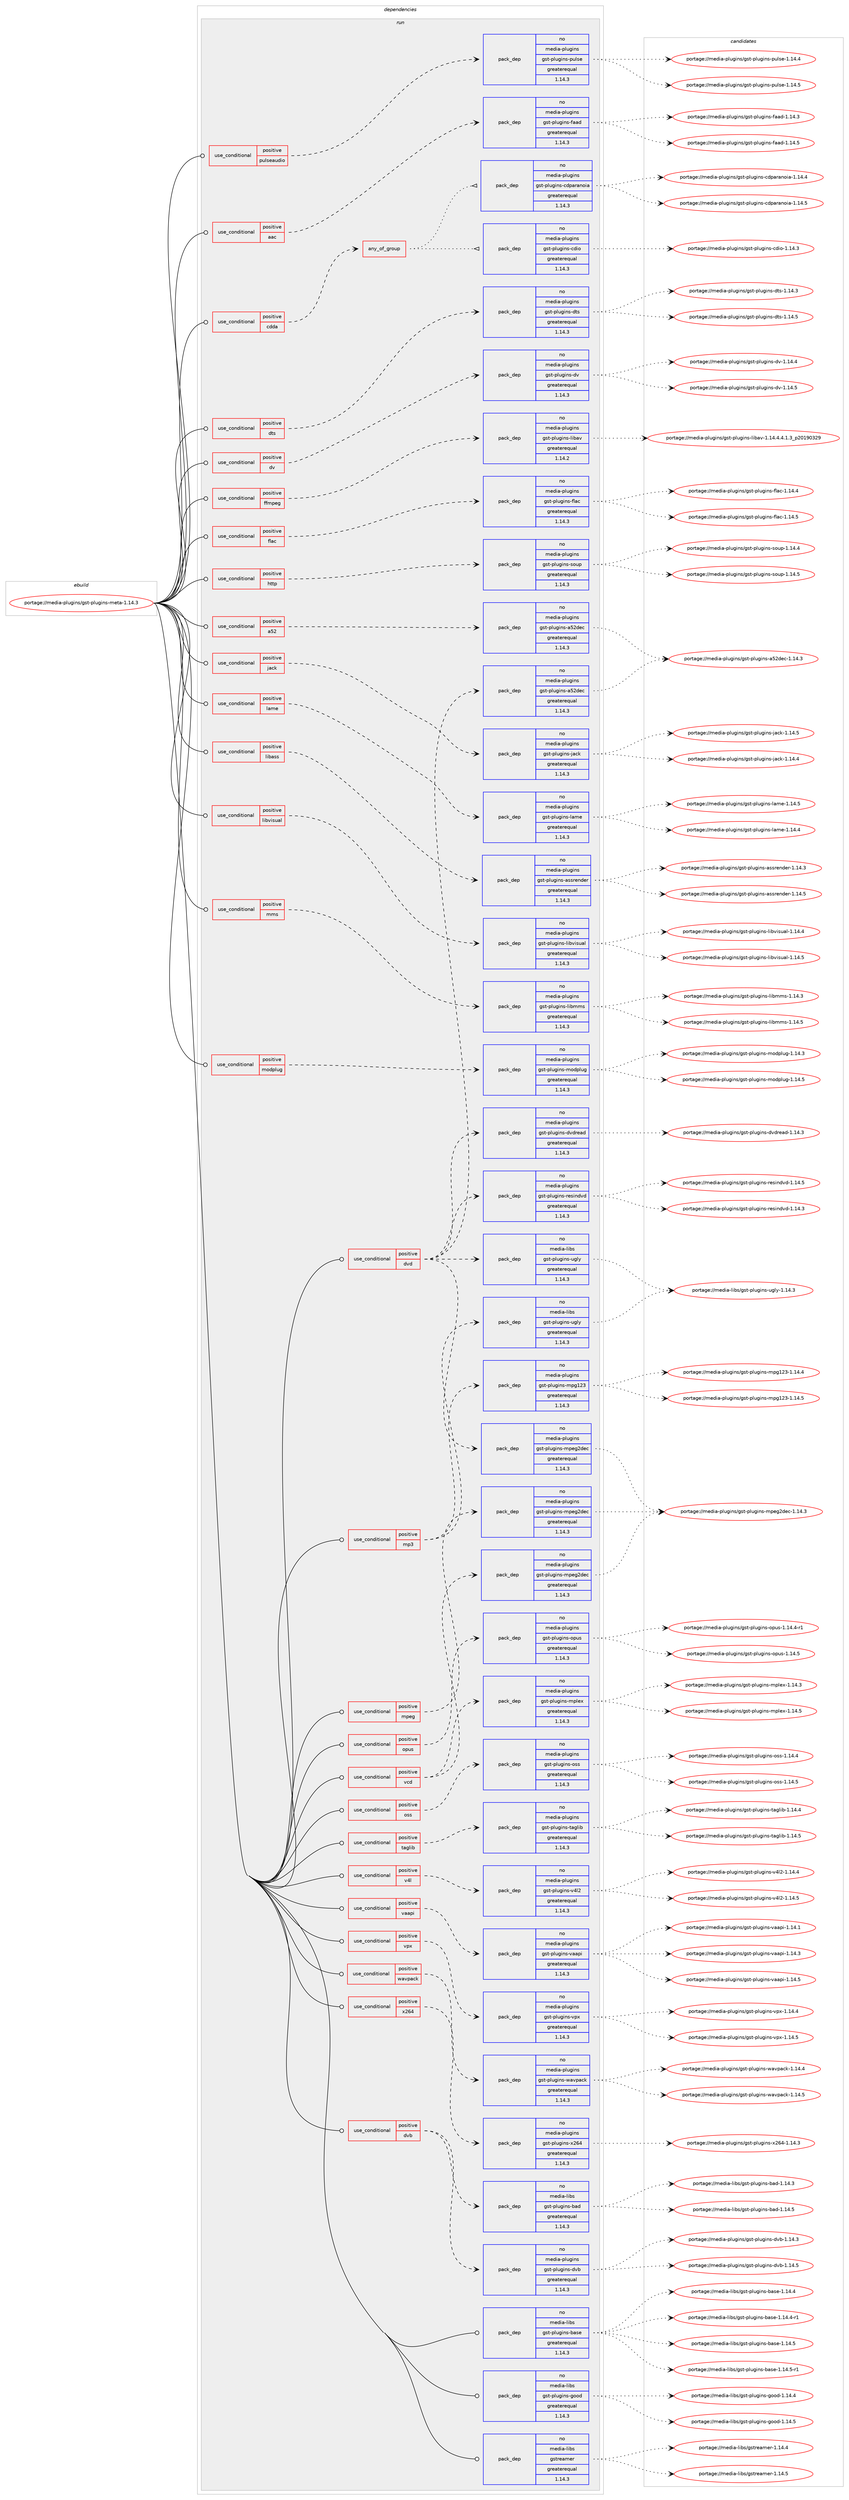 digraph prolog {

# *************
# Graph options
# *************

newrank=true;
concentrate=true;
compound=true;
graph [rankdir=LR,fontname=Helvetica,fontsize=10,ranksep=1.5];#, ranksep=2.5, nodesep=0.2];
edge  [arrowhead=vee];
node  [fontname=Helvetica,fontsize=10];

# **********
# The ebuild
# **********

subgraph cluster_leftcol {
color=gray;
rank=same;
label=<<i>ebuild</i>>;
id [label="portage://media-plugins/gst-plugins-meta-1.14.3", color=red, width=4, href="../media-plugins/gst-plugins-meta-1.14.3.svg"];
}

# ****************
# The dependencies
# ****************

subgraph cluster_midcol {
color=gray;
label=<<i>dependencies</i>>;
subgraph cluster_compile {
fillcolor="#eeeeee";
style=filled;
label=<<i>compile</i>>;
}
subgraph cluster_compileandrun {
fillcolor="#eeeeee";
style=filled;
label=<<i>compile and run</i>>;
}
subgraph cluster_run {
fillcolor="#eeeeee";
style=filled;
label=<<i>run</i>>;
subgraph cond81585 {
dependency326378 [label=<<TABLE BORDER="0" CELLBORDER="1" CELLSPACING="0" CELLPADDING="4"><TR><TD ROWSPAN="3" CELLPADDING="10">use_conditional</TD></TR><TR><TD>positive</TD></TR><TR><TD>a52</TD></TR></TABLE>>, shape=none, color=red];
subgraph pack239420 {
dependency326379 [label=<<TABLE BORDER="0" CELLBORDER="1" CELLSPACING="0" CELLPADDING="4" WIDTH="220"><TR><TD ROWSPAN="6" CELLPADDING="30">pack_dep</TD></TR><TR><TD WIDTH="110">no</TD></TR><TR><TD>media-plugins</TD></TR><TR><TD>gst-plugins-a52dec</TD></TR><TR><TD>greaterequal</TD></TR><TR><TD>1.14.3</TD></TR></TABLE>>, shape=none, color=blue];
}
dependency326378:e -> dependency326379:w [weight=20,style="dashed",arrowhead="vee"];
}
id:e -> dependency326378:w [weight=20,style="solid",arrowhead="odot"];
subgraph cond81586 {
dependency326380 [label=<<TABLE BORDER="0" CELLBORDER="1" CELLSPACING="0" CELLPADDING="4"><TR><TD ROWSPAN="3" CELLPADDING="10">use_conditional</TD></TR><TR><TD>positive</TD></TR><TR><TD>aac</TD></TR></TABLE>>, shape=none, color=red];
subgraph pack239421 {
dependency326381 [label=<<TABLE BORDER="0" CELLBORDER="1" CELLSPACING="0" CELLPADDING="4" WIDTH="220"><TR><TD ROWSPAN="6" CELLPADDING="30">pack_dep</TD></TR><TR><TD WIDTH="110">no</TD></TR><TR><TD>media-plugins</TD></TR><TR><TD>gst-plugins-faad</TD></TR><TR><TD>greaterequal</TD></TR><TR><TD>1.14.3</TD></TR></TABLE>>, shape=none, color=blue];
}
dependency326380:e -> dependency326381:w [weight=20,style="dashed",arrowhead="vee"];
}
id:e -> dependency326380:w [weight=20,style="solid",arrowhead="odot"];
subgraph cond81587 {
dependency326382 [label=<<TABLE BORDER="0" CELLBORDER="1" CELLSPACING="0" CELLPADDING="4"><TR><TD ROWSPAN="3" CELLPADDING="10">use_conditional</TD></TR><TR><TD>positive</TD></TR><TR><TD>cdda</TD></TR></TABLE>>, shape=none, color=red];
subgraph any5235 {
dependency326383 [label=<<TABLE BORDER="0" CELLBORDER="1" CELLSPACING="0" CELLPADDING="4"><TR><TD CELLPADDING="10">any_of_group</TD></TR></TABLE>>, shape=none, color=red];subgraph pack239422 {
dependency326384 [label=<<TABLE BORDER="0" CELLBORDER="1" CELLSPACING="0" CELLPADDING="4" WIDTH="220"><TR><TD ROWSPAN="6" CELLPADDING="30">pack_dep</TD></TR><TR><TD WIDTH="110">no</TD></TR><TR><TD>media-plugins</TD></TR><TR><TD>gst-plugins-cdparanoia</TD></TR><TR><TD>greaterequal</TD></TR><TR><TD>1.14.3</TD></TR></TABLE>>, shape=none, color=blue];
}
dependency326383:e -> dependency326384:w [weight=20,style="dotted",arrowhead="oinv"];
subgraph pack239423 {
dependency326385 [label=<<TABLE BORDER="0" CELLBORDER="1" CELLSPACING="0" CELLPADDING="4" WIDTH="220"><TR><TD ROWSPAN="6" CELLPADDING="30">pack_dep</TD></TR><TR><TD WIDTH="110">no</TD></TR><TR><TD>media-plugins</TD></TR><TR><TD>gst-plugins-cdio</TD></TR><TR><TD>greaterequal</TD></TR><TR><TD>1.14.3</TD></TR></TABLE>>, shape=none, color=blue];
}
dependency326383:e -> dependency326385:w [weight=20,style="dotted",arrowhead="oinv"];
}
dependency326382:e -> dependency326383:w [weight=20,style="dashed",arrowhead="vee"];
}
id:e -> dependency326382:w [weight=20,style="solid",arrowhead="odot"];
subgraph cond81588 {
dependency326386 [label=<<TABLE BORDER="0" CELLBORDER="1" CELLSPACING="0" CELLPADDING="4"><TR><TD ROWSPAN="3" CELLPADDING="10">use_conditional</TD></TR><TR><TD>positive</TD></TR><TR><TD>dts</TD></TR></TABLE>>, shape=none, color=red];
subgraph pack239424 {
dependency326387 [label=<<TABLE BORDER="0" CELLBORDER="1" CELLSPACING="0" CELLPADDING="4" WIDTH="220"><TR><TD ROWSPAN="6" CELLPADDING="30">pack_dep</TD></TR><TR><TD WIDTH="110">no</TD></TR><TR><TD>media-plugins</TD></TR><TR><TD>gst-plugins-dts</TD></TR><TR><TD>greaterequal</TD></TR><TR><TD>1.14.3</TD></TR></TABLE>>, shape=none, color=blue];
}
dependency326386:e -> dependency326387:w [weight=20,style="dashed",arrowhead="vee"];
}
id:e -> dependency326386:w [weight=20,style="solid",arrowhead="odot"];
subgraph cond81589 {
dependency326388 [label=<<TABLE BORDER="0" CELLBORDER="1" CELLSPACING="0" CELLPADDING="4"><TR><TD ROWSPAN="3" CELLPADDING="10">use_conditional</TD></TR><TR><TD>positive</TD></TR><TR><TD>dv</TD></TR></TABLE>>, shape=none, color=red];
subgraph pack239425 {
dependency326389 [label=<<TABLE BORDER="0" CELLBORDER="1" CELLSPACING="0" CELLPADDING="4" WIDTH="220"><TR><TD ROWSPAN="6" CELLPADDING="30">pack_dep</TD></TR><TR><TD WIDTH="110">no</TD></TR><TR><TD>media-plugins</TD></TR><TR><TD>gst-plugins-dv</TD></TR><TR><TD>greaterequal</TD></TR><TR><TD>1.14.3</TD></TR></TABLE>>, shape=none, color=blue];
}
dependency326388:e -> dependency326389:w [weight=20,style="dashed",arrowhead="vee"];
}
id:e -> dependency326388:w [weight=20,style="solid",arrowhead="odot"];
subgraph cond81590 {
dependency326390 [label=<<TABLE BORDER="0" CELLBORDER="1" CELLSPACING="0" CELLPADDING="4"><TR><TD ROWSPAN="3" CELLPADDING="10">use_conditional</TD></TR><TR><TD>positive</TD></TR><TR><TD>dvb</TD></TR></TABLE>>, shape=none, color=red];
subgraph pack239426 {
dependency326391 [label=<<TABLE BORDER="0" CELLBORDER="1" CELLSPACING="0" CELLPADDING="4" WIDTH="220"><TR><TD ROWSPAN="6" CELLPADDING="30">pack_dep</TD></TR><TR><TD WIDTH="110">no</TD></TR><TR><TD>media-plugins</TD></TR><TR><TD>gst-plugins-dvb</TD></TR><TR><TD>greaterequal</TD></TR><TR><TD>1.14.3</TD></TR></TABLE>>, shape=none, color=blue];
}
dependency326390:e -> dependency326391:w [weight=20,style="dashed",arrowhead="vee"];
subgraph pack239427 {
dependency326392 [label=<<TABLE BORDER="0" CELLBORDER="1" CELLSPACING="0" CELLPADDING="4" WIDTH="220"><TR><TD ROWSPAN="6" CELLPADDING="30">pack_dep</TD></TR><TR><TD WIDTH="110">no</TD></TR><TR><TD>media-libs</TD></TR><TR><TD>gst-plugins-bad</TD></TR><TR><TD>greaterequal</TD></TR><TR><TD>1.14.3</TD></TR></TABLE>>, shape=none, color=blue];
}
dependency326390:e -> dependency326392:w [weight=20,style="dashed",arrowhead="vee"];
}
id:e -> dependency326390:w [weight=20,style="solid",arrowhead="odot"];
subgraph cond81591 {
dependency326393 [label=<<TABLE BORDER="0" CELLBORDER="1" CELLSPACING="0" CELLPADDING="4"><TR><TD ROWSPAN="3" CELLPADDING="10">use_conditional</TD></TR><TR><TD>positive</TD></TR><TR><TD>dvd</TD></TR></TABLE>>, shape=none, color=red];
subgraph pack239428 {
dependency326394 [label=<<TABLE BORDER="0" CELLBORDER="1" CELLSPACING="0" CELLPADDING="4" WIDTH="220"><TR><TD ROWSPAN="6" CELLPADDING="30">pack_dep</TD></TR><TR><TD WIDTH="110">no</TD></TR><TR><TD>media-libs</TD></TR><TR><TD>gst-plugins-ugly</TD></TR><TR><TD>greaterequal</TD></TR><TR><TD>1.14.3</TD></TR></TABLE>>, shape=none, color=blue];
}
dependency326393:e -> dependency326394:w [weight=20,style="dashed",arrowhead="vee"];
subgraph pack239429 {
dependency326395 [label=<<TABLE BORDER="0" CELLBORDER="1" CELLSPACING="0" CELLPADDING="4" WIDTH="220"><TR><TD ROWSPAN="6" CELLPADDING="30">pack_dep</TD></TR><TR><TD WIDTH="110">no</TD></TR><TR><TD>media-plugins</TD></TR><TR><TD>gst-plugins-a52dec</TD></TR><TR><TD>greaterequal</TD></TR><TR><TD>1.14.3</TD></TR></TABLE>>, shape=none, color=blue];
}
dependency326393:e -> dependency326395:w [weight=20,style="dashed",arrowhead="vee"];
subgraph pack239430 {
dependency326396 [label=<<TABLE BORDER="0" CELLBORDER="1" CELLSPACING="0" CELLPADDING="4" WIDTH="220"><TR><TD ROWSPAN="6" CELLPADDING="30">pack_dep</TD></TR><TR><TD WIDTH="110">no</TD></TR><TR><TD>media-plugins</TD></TR><TR><TD>gst-plugins-dvdread</TD></TR><TR><TD>greaterequal</TD></TR><TR><TD>1.14.3</TD></TR></TABLE>>, shape=none, color=blue];
}
dependency326393:e -> dependency326396:w [weight=20,style="dashed",arrowhead="vee"];
subgraph pack239431 {
dependency326397 [label=<<TABLE BORDER="0" CELLBORDER="1" CELLSPACING="0" CELLPADDING="4" WIDTH="220"><TR><TD ROWSPAN="6" CELLPADDING="30">pack_dep</TD></TR><TR><TD WIDTH="110">no</TD></TR><TR><TD>media-plugins</TD></TR><TR><TD>gst-plugins-mpeg2dec</TD></TR><TR><TD>greaterequal</TD></TR><TR><TD>1.14.3</TD></TR></TABLE>>, shape=none, color=blue];
}
dependency326393:e -> dependency326397:w [weight=20,style="dashed",arrowhead="vee"];
subgraph pack239432 {
dependency326398 [label=<<TABLE BORDER="0" CELLBORDER="1" CELLSPACING="0" CELLPADDING="4" WIDTH="220"><TR><TD ROWSPAN="6" CELLPADDING="30">pack_dep</TD></TR><TR><TD WIDTH="110">no</TD></TR><TR><TD>media-plugins</TD></TR><TR><TD>gst-plugins-resindvd</TD></TR><TR><TD>greaterequal</TD></TR><TR><TD>1.14.3</TD></TR></TABLE>>, shape=none, color=blue];
}
dependency326393:e -> dependency326398:w [weight=20,style="dashed",arrowhead="vee"];
}
id:e -> dependency326393:w [weight=20,style="solid",arrowhead="odot"];
subgraph cond81592 {
dependency326399 [label=<<TABLE BORDER="0" CELLBORDER="1" CELLSPACING="0" CELLPADDING="4"><TR><TD ROWSPAN="3" CELLPADDING="10">use_conditional</TD></TR><TR><TD>positive</TD></TR><TR><TD>ffmpeg</TD></TR></TABLE>>, shape=none, color=red];
subgraph pack239433 {
dependency326400 [label=<<TABLE BORDER="0" CELLBORDER="1" CELLSPACING="0" CELLPADDING="4" WIDTH="220"><TR><TD ROWSPAN="6" CELLPADDING="30">pack_dep</TD></TR><TR><TD WIDTH="110">no</TD></TR><TR><TD>media-plugins</TD></TR><TR><TD>gst-plugins-libav</TD></TR><TR><TD>greaterequal</TD></TR><TR><TD>1.14.2</TD></TR></TABLE>>, shape=none, color=blue];
}
dependency326399:e -> dependency326400:w [weight=20,style="dashed",arrowhead="vee"];
}
id:e -> dependency326399:w [weight=20,style="solid",arrowhead="odot"];
subgraph cond81593 {
dependency326401 [label=<<TABLE BORDER="0" CELLBORDER="1" CELLSPACING="0" CELLPADDING="4"><TR><TD ROWSPAN="3" CELLPADDING="10">use_conditional</TD></TR><TR><TD>positive</TD></TR><TR><TD>flac</TD></TR></TABLE>>, shape=none, color=red];
subgraph pack239434 {
dependency326402 [label=<<TABLE BORDER="0" CELLBORDER="1" CELLSPACING="0" CELLPADDING="4" WIDTH="220"><TR><TD ROWSPAN="6" CELLPADDING="30">pack_dep</TD></TR><TR><TD WIDTH="110">no</TD></TR><TR><TD>media-plugins</TD></TR><TR><TD>gst-plugins-flac</TD></TR><TR><TD>greaterequal</TD></TR><TR><TD>1.14.3</TD></TR></TABLE>>, shape=none, color=blue];
}
dependency326401:e -> dependency326402:w [weight=20,style="dashed",arrowhead="vee"];
}
id:e -> dependency326401:w [weight=20,style="solid",arrowhead="odot"];
subgraph cond81594 {
dependency326403 [label=<<TABLE BORDER="0" CELLBORDER="1" CELLSPACING="0" CELLPADDING="4"><TR><TD ROWSPAN="3" CELLPADDING="10">use_conditional</TD></TR><TR><TD>positive</TD></TR><TR><TD>http</TD></TR></TABLE>>, shape=none, color=red];
subgraph pack239435 {
dependency326404 [label=<<TABLE BORDER="0" CELLBORDER="1" CELLSPACING="0" CELLPADDING="4" WIDTH="220"><TR><TD ROWSPAN="6" CELLPADDING="30">pack_dep</TD></TR><TR><TD WIDTH="110">no</TD></TR><TR><TD>media-plugins</TD></TR><TR><TD>gst-plugins-soup</TD></TR><TR><TD>greaterequal</TD></TR><TR><TD>1.14.3</TD></TR></TABLE>>, shape=none, color=blue];
}
dependency326403:e -> dependency326404:w [weight=20,style="dashed",arrowhead="vee"];
}
id:e -> dependency326403:w [weight=20,style="solid",arrowhead="odot"];
subgraph cond81595 {
dependency326405 [label=<<TABLE BORDER="0" CELLBORDER="1" CELLSPACING="0" CELLPADDING="4"><TR><TD ROWSPAN="3" CELLPADDING="10">use_conditional</TD></TR><TR><TD>positive</TD></TR><TR><TD>jack</TD></TR></TABLE>>, shape=none, color=red];
subgraph pack239436 {
dependency326406 [label=<<TABLE BORDER="0" CELLBORDER="1" CELLSPACING="0" CELLPADDING="4" WIDTH="220"><TR><TD ROWSPAN="6" CELLPADDING="30">pack_dep</TD></TR><TR><TD WIDTH="110">no</TD></TR><TR><TD>media-plugins</TD></TR><TR><TD>gst-plugins-jack</TD></TR><TR><TD>greaterequal</TD></TR><TR><TD>1.14.3</TD></TR></TABLE>>, shape=none, color=blue];
}
dependency326405:e -> dependency326406:w [weight=20,style="dashed",arrowhead="vee"];
}
id:e -> dependency326405:w [weight=20,style="solid",arrowhead="odot"];
subgraph cond81596 {
dependency326407 [label=<<TABLE BORDER="0" CELLBORDER="1" CELLSPACING="0" CELLPADDING="4"><TR><TD ROWSPAN="3" CELLPADDING="10">use_conditional</TD></TR><TR><TD>positive</TD></TR><TR><TD>lame</TD></TR></TABLE>>, shape=none, color=red];
subgraph pack239437 {
dependency326408 [label=<<TABLE BORDER="0" CELLBORDER="1" CELLSPACING="0" CELLPADDING="4" WIDTH="220"><TR><TD ROWSPAN="6" CELLPADDING="30">pack_dep</TD></TR><TR><TD WIDTH="110">no</TD></TR><TR><TD>media-plugins</TD></TR><TR><TD>gst-plugins-lame</TD></TR><TR><TD>greaterequal</TD></TR><TR><TD>1.14.3</TD></TR></TABLE>>, shape=none, color=blue];
}
dependency326407:e -> dependency326408:w [weight=20,style="dashed",arrowhead="vee"];
}
id:e -> dependency326407:w [weight=20,style="solid",arrowhead="odot"];
subgraph cond81597 {
dependency326409 [label=<<TABLE BORDER="0" CELLBORDER="1" CELLSPACING="0" CELLPADDING="4"><TR><TD ROWSPAN="3" CELLPADDING="10">use_conditional</TD></TR><TR><TD>positive</TD></TR><TR><TD>libass</TD></TR></TABLE>>, shape=none, color=red];
subgraph pack239438 {
dependency326410 [label=<<TABLE BORDER="0" CELLBORDER="1" CELLSPACING="0" CELLPADDING="4" WIDTH="220"><TR><TD ROWSPAN="6" CELLPADDING="30">pack_dep</TD></TR><TR><TD WIDTH="110">no</TD></TR><TR><TD>media-plugins</TD></TR><TR><TD>gst-plugins-assrender</TD></TR><TR><TD>greaterequal</TD></TR><TR><TD>1.14.3</TD></TR></TABLE>>, shape=none, color=blue];
}
dependency326409:e -> dependency326410:w [weight=20,style="dashed",arrowhead="vee"];
}
id:e -> dependency326409:w [weight=20,style="solid",arrowhead="odot"];
subgraph cond81598 {
dependency326411 [label=<<TABLE BORDER="0" CELLBORDER="1" CELLSPACING="0" CELLPADDING="4"><TR><TD ROWSPAN="3" CELLPADDING="10">use_conditional</TD></TR><TR><TD>positive</TD></TR><TR><TD>libvisual</TD></TR></TABLE>>, shape=none, color=red];
subgraph pack239439 {
dependency326412 [label=<<TABLE BORDER="0" CELLBORDER="1" CELLSPACING="0" CELLPADDING="4" WIDTH="220"><TR><TD ROWSPAN="6" CELLPADDING="30">pack_dep</TD></TR><TR><TD WIDTH="110">no</TD></TR><TR><TD>media-plugins</TD></TR><TR><TD>gst-plugins-libvisual</TD></TR><TR><TD>greaterequal</TD></TR><TR><TD>1.14.3</TD></TR></TABLE>>, shape=none, color=blue];
}
dependency326411:e -> dependency326412:w [weight=20,style="dashed",arrowhead="vee"];
}
id:e -> dependency326411:w [weight=20,style="solid",arrowhead="odot"];
subgraph cond81599 {
dependency326413 [label=<<TABLE BORDER="0" CELLBORDER="1" CELLSPACING="0" CELLPADDING="4"><TR><TD ROWSPAN="3" CELLPADDING="10">use_conditional</TD></TR><TR><TD>positive</TD></TR><TR><TD>mms</TD></TR></TABLE>>, shape=none, color=red];
subgraph pack239440 {
dependency326414 [label=<<TABLE BORDER="0" CELLBORDER="1" CELLSPACING="0" CELLPADDING="4" WIDTH="220"><TR><TD ROWSPAN="6" CELLPADDING="30">pack_dep</TD></TR><TR><TD WIDTH="110">no</TD></TR><TR><TD>media-plugins</TD></TR><TR><TD>gst-plugins-libmms</TD></TR><TR><TD>greaterequal</TD></TR><TR><TD>1.14.3</TD></TR></TABLE>>, shape=none, color=blue];
}
dependency326413:e -> dependency326414:w [weight=20,style="dashed",arrowhead="vee"];
}
id:e -> dependency326413:w [weight=20,style="solid",arrowhead="odot"];
subgraph cond81600 {
dependency326415 [label=<<TABLE BORDER="0" CELLBORDER="1" CELLSPACING="0" CELLPADDING="4"><TR><TD ROWSPAN="3" CELLPADDING="10">use_conditional</TD></TR><TR><TD>positive</TD></TR><TR><TD>modplug</TD></TR></TABLE>>, shape=none, color=red];
subgraph pack239441 {
dependency326416 [label=<<TABLE BORDER="0" CELLBORDER="1" CELLSPACING="0" CELLPADDING="4" WIDTH="220"><TR><TD ROWSPAN="6" CELLPADDING="30">pack_dep</TD></TR><TR><TD WIDTH="110">no</TD></TR><TR><TD>media-plugins</TD></TR><TR><TD>gst-plugins-modplug</TD></TR><TR><TD>greaterequal</TD></TR><TR><TD>1.14.3</TD></TR></TABLE>>, shape=none, color=blue];
}
dependency326415:e -> dependency326416:w [weight=20,style="dashed",arrowhead="vee"];
}
id:e -> dependency326415:w [weight=20,style="solid",arrowhead="odot"];
subgraph cond81601 {
dependency326417 [label=<<TABLE BORDER="0" CELLBORDER="1" CELLSPACING="0" CELLPADDING="4"><TR><TD ROWSPAN="3" CELLPADDING="10">use_conditional</TD></TR><TR><TD>positive</TD></TR><TR><TD>mp3</TD></TR></TABLE>>, shape=none, color=red];
subgraph pack239442 {
dependency326418 [label=<<TABLE BORDER="0" CELLBORDER="1" CELLSPACING="0" CELLPADDING="4" WIDTH="220"><TR><TD ROWSPAN="6" CELLPADDING="30">pack_dep</TD></TR><TR><TD WIDTH="110">no</TD></TR><TR><TD>media-libs</TD></TR><TR><TD>gst-plugins-ugly</TD></TR><TR><TD>greaterequal</TD></TR><TR><TD>1.14.3</TD></TR></TABLE>>, shape=none, color=blue];
}
dependency326417:e -> dependency326418:w [weight=20,style="dashed",arrowhead="vee"];
subgraph pack239443 {
dependency326419 [label=<<TABLE BORDER="0" CELLBORDER="1" CELLSPACING="0" CELLPADDING="4" WIDTH="220"><TR><TD ROWSPAN="6" CELLPADDING="30">pack_dep</TD></TR><TR><TD WIDTH="110">no</TD></TR><TR><TD>media-plugins</TD></TR><TR><TD>gst-plugins-mpg123</TD></TR><TR><TD>greaterequal</TD></TR><TR><TD>1.14.3</TD></TR></TABLE>>, shape=none, color=blue];
}
dependency326417:e -> dependency326419:w [weight=20,style="dashed",arrowhead="vee"];
}
id:e -> dependency326417:w [weight=20,style="solid",arrowhead="odot"];
subgraph cond81602 {
dependency326420 [label=<<TABLE BORDER="0" CELLBORDER="1" CELLSPACING="0" CELLPADDING="4"><TR><TD ROWSPAN="3" CELLPADDING="10">use_conditional</TD></TR><TR><TD>positive</TD></TR><TR><TD>mpeg</TD></TR></TABLE>>, shape=none, color=red];
subgraph pack239444 {
dependency326421 [label=<<TABLE BORDER="0" CELLBORDER="1" CELLSPACING="0" CELLPADDING="4" WIDTH="220"><TR><TD ROWSPAN="6" CELLPADDING="30">pack_dep</TD></TR><TR><TD WIDTH="110">no</TD></TR><TR><TD>media-plugins</TD></TR><TR><TD>gst-plugins-mpeg2dec</TD></TR><TR><TD>greaterequal</TD></TR><TR><TD>1.14.3</TD></TR></TABLE>>, shape=none, color=blue];
}
dependency326420:e -> dependency326421:w [weight=20,style="dashed",arrowhead="vee"];
}
id:e -> dependency326420:w [weight=20,style="solid",arrowhead="odot"];
subgraph cond81603 {
dependency326422 [label=<<TABLE BORDER="0" CELLBORDER="1" CELLSPACING="0" CELLPADDING="4"><TR><TD ROWSPAN="3" CELLPADDING="10">use_conditional</TD></TR><TR><TD>positive</TD></TR><TR><TD>opus</TD></TR></TABLE>>, shape=none, color=red];
subgraph pack239445 {
dependency326423 [label=<<TABLE BORDER="0" CELLBORDER="1" CELLSPACING="0" CELLPADDING="4" WIDTH="220"><TR><TD ROWSPAN="6" CELLPADDING="30">pack_dep</TD></TR><TR><TD WIDTH="110">no</TD></TR><TR><TD>media-plugins</TD></TR><TR><TD>gst-plugins-opus</TD></TR><TR><TD>greaterequal</TD></TR><TR><TD>1.14.3</TD></TR></TABLE>>, shape=none, color=blue];
}
dependency326422:e -> dependency326423:w [weight=20,style="dashed",arrowhead="vee"];
}
id:e -> dependency326422:w [weight=20,style="solid",arrowhead="odot"];
subgraph cond81604 {
dependency326424 [label=<<TABLE BORDER="0" CELLBORDER="1" CELLSPACING="0" CELLPADDING="4"><TR><TD ROWSPAN="3" CELLPADDING="10">use_conditional</TD></TR><TR><TD>positive</TD></TR><TR><TD>oss</TD></TR></TABLE>>, shape=none, color=red];
subgraph pack239446 {
dependency326425 [label=<<TABLE BORDER="0" CELLBORDER="1" CELLSPACING="0" CELLPADDING="4" WIDTH="220"><TR><TD ROWSPAN="6" CELLPADDING="30">pack_dep</TD></TR><TR><TD WIDTH="110">no</TD></TR><TR><TD>media-plugins</TD></TR><TR><TD>gst-plugins-oss</TD></TR><TR><TD>greaterequal</TD></TR><TR><TD>1.14.3</TD></TR></TABLE>>, shape=none, color=blue];
}
dependency326424:e -> dependency326425:w [weight=20,style="dashed",arrowhead="vee"];
}
id:e -> dependency326424:w [weight=20,style="solid",arrowhead="odot"];
subgraph cond81605 {
dependency326426 [label=<<TABLE BORDER="0" CELLBORDER="1" CELLSPACING="0" CELLPADDING="4"><TR><TD ROWSPAN="3" CELLPADDING="10">use_conditional</TD></TR><TR><TD>positive</TD></TR><TR><TD>pulseaudio</TD></TR></TABLE>>, shape=none, color=red];
subgraph pack239447 {
dependency326427 [label=<<TABLE BORDER="0" CELLBORDER="1" CELLSPACING="0" CELLPADDING="4" WIDTH="220"><TR><TD ROWSPAN="6" CELLPADDING="30">pack_dep</TD></TR><TR><TD WIDTH="110">no</TD></TR><TR><TD>media-plugins</TD></TR><TR><TD>gst-plugins-pulse</TD></TR><TR><TD>greaterequal</TD></TR><TR><TD>1.14.3</TD></TR></TABLE>>, shape=none, color=blue];
}
dependency326426:e -> dependency326427:w [weight=20,style="dashed",arrowhead="vee"];
}
id:e -> dependency326426:w [weight=20,style="solid",arrowhead="odot"];
subgraph cond81606 {
dependency326428 [label=<<TABLE BORDER="0" CELLBORDER="1" CELLSPACING="0" CELLPADDING="4"><TR><TD ROWSPAN="3" CELLPADDING="10">use_conditional</TD></TR><TR><TD>positive</TD></TR><TR><TD>taglib</TD></TR></TABLE>>, shape=none, color=red];
subgraph pack239448 {
dependency326429 [label=<<TABLE BORDER="0" CELLBORDER="1" CELLSPACING="0" CELLPADDING="4" WIDTH="220"><TR><TD ROWSPAN="6" CELLPADDING="30">pack_dep</TD></TR><TR><TD WIDTH="110">no</TD></TR><TR><TD>media-plugins</TD></TR><TR><TD>gst-plugins-taglib</TD></TR><TR><TD>greaterequal</TD></TR><TR><TD>1.14.3</TD></TR></TABLE>>, shape=none, color=blue];
}
dependency326428:e -> dependency326429:w [weight=20,style="dashed",arrowhead="vee"];
}
id:e -> dependency326428:w [weight=20,style="solid",arrowhead="odot"];
subgraph cond81607 {
dependency326430 [label=<<TABLE BORDER="0" CELLBORDER="1" CELLSPACING="0" CELLPADDING="4"><TR><TD ROWSPAN="3" CELLPADDING="10">use_conditional</TD></TR><TR><TD>positive</TD></TR><TR><TD>v4l</TD></TR></TABLE>>, shape=none, color=red];
subgraph pack239449 {
dependency326431 [label=<<TABLE BORDER="0" CELLBORDER="1" CELLSPACING="0" CELLPADDING="4" WIDTH="220"><TR><TD ROWSPAN="6" CELLPADDING="30">pack_dep</TD></TR><TR><TD WIDTH="110">no</TD></TR><TR><TD>media-plugins</TD></TR><TR><TD>gst-plugins-v4l2</TD></TR><TR><TD>greaterequal</TD></TR><TR><TD>1.14.3</TD></TR></TABLE>>, shape=none, color=blue];
}
dependency326430:e -> dependency326431:w [weight=20,style="dashed",arrowhead="vee"];
}
id:e -> dependency326430:w [weight=20,style="solid",arrowhead="odot"];
subgraph cond81608 {
dependency326432 [label=<<TABLE BORDER="0" CELLBORDER="1" CELLSPACING="0" CELLPADDING="4"><TR><TD ROWSPAN="3" CELLPADDING="10">use_conditional</TD></TR><TR><TD>positive</TD></TR><TR><TD>vaapi</TD></TR></TABLE>>, shape=none, color=red];
subgraph pack239450 {
dependency326433 [label=<<TABLE BORDER="0" CELLBORDER="1" CELLSPACING="0" CELLPADDING="4" WIDTH="220"><TR><TD ROWSPAN="6" CELLPADDING="30">pack_dep</TD></TR><TR><TD WIDTH="110">no</TD></TR><TR><TD>media-plugins</TD></TR><TR><TD>gst-plugins-vaapi</TD></TR><TR><TD>greaterequal</TD></TR><TR><TD>1.14.3</TD></TR></TABLE>>, shape=none, color=blue];
}
dependency326432:e -> dependency326433:w [weight=20,style="dashed",arrowhead="vee"];
}
id:e -> dependency326432:w [weight=20,style="solid",arrowhead="odot"];
subgraph cond81609 {
dependency326434 [label=<<TABLE BORDER="0" CELLBORDER="1" CELLSPACING="0" CELLPADDING="4"><TR><TD ROWSPAN="3" CELLPADDING="10">use_conditional</TD></TR><TR><TD>positive</TD></TR><TR><TD>vcd</TD></TR></TABLE>>, shape=none, color=red];
subgraph pack239451 {
dependency326435 [label=<<TABLE BORDER="0" CELLBORDER="1" CELLSPACING="0" CELLPADDING="4" WIDTH="220"><TR><TD ROWSPAN="6" CELLPADDING="30">pack_dep</TD></TR><TR><TD WIDTH="110">no</TD></TR><TR><TD>media-plugins</TD></TR><TR><TD>gst-plugins-mplex</TD></TR><TR><TD>greaterequal</TD></TR><TR><TD>1.14.3</TD></TR></TABLE>>, shape=none, color=blue];
}
dependency326434:e -> dependency326435:w [weight=20,style="dashed",arrowhead="vee"];
subgraph pack239452 {
dependency326436 [label=<<TABLE BORDER="0" CELLBORDER="1" CELLSPACING="0" CELLPADDING="4" WIDTH="220"><TR><TD ROWSPAN="6" CELLPADDING="30">pack_dep</TD></TR><TR><TD WIDTH="110">no</TD></TR><TR><TD>media-plugins</TD></TR><TR><TD>gst-plugins-mpeg2dec</TD></TR><TR><TD>greaterequal</TD></TR><TR><TD>1.14.3</TD></TR></TABLE>>, shape=none, color=blue];
}
dependency326434:e -> dependency326436:w [weight=20,style="dashed",arrowhead="vee"];
}
id:e -> dependency326434:w [weight=20,style="solid",arrowhead="odot"];
subgraph cond81610 {
dependency326437 [label=<<TABLE BORDER="0" CELLBORDER="1" CELLSPACING="0" CELLPADDING="4"><TR><TD ROWSPAN="3" CELLPADDING="10">use_conditional</TD></TR><TR><TD>positive</TD></TR><TR><TD>vpx</TD></TR></TABLE>>, shape=none, color=red];
subgraph pack239453 {
dependency326438 [label=<<TABLE BORDER="0" CELLBORDER="1" CELLSPACING="0" CELLPADDING="4" WIDTH="220"><TR><TD ROWSPAN="6" CELLPADDING="30">pack_dep</TD></TR><TR><TD WIDTH="110">no</TD></TR><TR><TD>media-plugins</TD></TR><TR><TD>gst-plugins-vpx</TD></TR><TR><TD>greaterequal</TD></TR><TR><TD>1.14.3</TD></TR></TABLE>>, shape=none, color=blue];
}
dependency326437:e -> dependency326438:w [weight=20,style="dashed",arrowhead="vee"];
}
id:e -> dependency326437:w [weight=20,style="solid",arrowhead="odot"];
subgraph cond81611 {
dependency326439 [label=<<TABLE BORDER="0" CELLBORDER="1" CELLSPACING="0" CELLPADDING="4"><TR><TD ROWSPAN="3" CELLPADDING="10">use_conditional</TD></TR><TR><TD>positive</TD></TR><TR><TD>wavpack</TD></TR></TABLE>>, shape=none, color=red];
subgraph pack239454 {
dependency326440 [label=<<TABLE BORDER="0" CELLBORDER="1" CELLSPACING="0" CELLPADDING="4" WIDTH="220"><TR><TD ROWSPAN="6" CELLPADDING="30">pack_dep</TD></TR><TR><TD WIDTH="110">no</TD></TR><TR><TD>media-plugins</TD></TR><TR><TD>gst-plugins-wavpack</TD></TR><TR><TD>greaterequal</TD></TR><TR><TD>1.14.3</TD></TR></TABLE>>, shape=none, color=blue];
}
dependency326439:e -> dependency326440:w [weight=20,style="dashed",arrowhead="vee"];
}
id:e -> dependency326439:w [weight=20,style="solid",arrowhead="odot"];
subgraph cond81612 {
dependency326441 [label=<<TABLE BORDER="0" CELLBORDER="1" CELLSPACING="0" CELLPADDING="4"><TR><TD ROWSPAN="3" CELLPADDING="10">use_conditional</TD></TR><TR><TD>positive</TD></TR><TR><TD>x264</TD></TR></TABLE>>, shape=none, color=red];
subgraph pack239455 {
dependency326442 [label=<<TABLE BORDER="0" CELLBORDER="1" CELLSPACING="0" CELLPADDING="4" WIDTH="220"><TR><TD ROWSPAN="6" CELLPADDING="30">pack_dep</TD></TR><TR><TD WIDTH="110">no</TD></TR><TR><TD>media-plugins</TD></TR><TR><TD>gst-plugins-x264</TD></TR><TR><TD>greaterequal</TD></TR><TR><TD>1.14.3</TD></TR></TABLE>>, shape=none, color=blue];
}
dependency326441:e -> dependency326442:w [weight=20,style="dashed",arrowhead="vee"];
}
id:e -> dependency326441:w [weight=20,style="solid",arrowhead="odot"];
subgraph pack239456 {
dependency326443 [label=<<TABLE BORDER="0" CELLBORDER="1" CELLSPACING="0" CELLPADDING="4" WIDTH="220"><TR><TD ROWSPAN="6" CELLPADDING="30">pack_dep</TD></TR><TR><TD WIDTH="110">no</TD></TR><TR><TD>media-libs</TD></TR><TR><TD>gst-plugins-base</TD></TR><TR><TD>greaterequal</TD></TR><TR><TD>1.14.3</TD></TR></TABLE>>, shape=none, color=blue];
}
id:e -> dependency326443:w [weight=20,style="solid",arrowhead="odot"];
subgraph pack239457 {
dependency326444 [label=<<TABLE BORDER="0" CELLBORDER="1" CELLSPACING="0" CELLPADDING="4" WIDTH="220"><TR><TD ROWSPAN="6" CELLPADDING="30">pack_dep</TD></TR><TR><TD WIDTH="110">no</TD></TR><TR><TD>media-libs</TD></TR><TR><TD>gst-plugins-good</TD></TR><TR><TD>greaterequal</TD></TR><TR><TD>1.14.3</TD></TR></TABLE>>, shape=none, color=blue];
}
id:e -> dependency326444:w [weight=20,style="solid",arrowhead="odot"];
subgraph pack239458 {
dependency326445 [label=<<TABLE BORDER="0" CELLBORDER="1" CELLSPACING="0" CELLPADDING="4" WIDTH="220"><TR><TD ROWSPAN="6" CELLPADDING="30">pack_dep</TD></TR><TR><TD WIDTH="110">no</TD></TR><TR><TD>media-libs</TD></TR><TR><TD>gstreamer</TD></TR><TR><TD>greaterequal</TD></TR><TR><TD>1.14.3</TD></TR></TABLE>>, shape=none, color=blue];
}
id:e -> dependency326445:w [weight=20,style="solid",arrowhead="odot"];
}
}

# **************
# The candidates
# **************

subgraph cluster_choices {
rank=same;
color=gray;
label=<<i>candidates</i>>;

subgraph choice239420 {
color=black;
nodesep=1;
choiceportage10910110010597451121081171031051101154710311511645112108117103105110115459753501001019945494649524651 [label="portage://media-plugins/gst-plugins-a52dec-1.14.3", color=red, width=4,href="../media-plugins/gst-plugins-a52dec-1.14.3.svg"];
dependency326379:e -> choiceportage10910110010597451121081171031051101154710311511645112108117103105110115459753501001019945494649524651:w [style=dotted,weight="100"];
}
subgraph choice239421 {
color=black;
nodesep=1;
choiceportage1091011001059745112108117103105110115471031151164511210811710310511011545102979710045494649524651 [label="portage://media-plugins/gst-plugins-faad-1.14.3", color=red, width=4,href="../media-plugins/gst-plugins-faad-1.14.3.svg"];
choiceportage1091011001059745112108117103105110115471031151164511210811710310511011545102979710045494649524653 [label="portage://media-plugins/gst-plugins-faad-1.14.5", color=red, width=4,href="../media-plugins/gst-plugins-faad-1.14.5.svg"];
dependency326381:e -> choiceportage1091011001059745112108117103105110115471031151164511210811710310511011545102979710045494649524651:w [style=dotted,weight="100"];
dependency326381:e -> choiceportage1091011001059745112108117103105110115471031151164511210811710310511011545102979710045494649524653:w [style=dotted,weight="100"];
}
subgraph choice239422 {
color=black;
nodesep=1;
choiceportage10910110010597451121081171031051101154710311511645112108117103105110115459910011297114971101111059745494649524652 [label="portage://media-plugins/gst-plugins-cdparanoia-1.14.4", color=red, width=4,href="../media-plugins/gst-plugins-cdparanoia-1.14.4.svg"];
choiceportage10910110010597451121081171031051101154710311511645112108117103105110115459910011297114971101111059745494649524653 [label="portage://media-plugins/gst-plugins-cdparanoia-1.14.5", color=red, width=4,href="../media-plugins/gst-plugins-cdparanoia-1.14.5.svg"];
dependency326384:e -> choiceportage10910110010597451121081171031051101154710311511645112108117103105110115459910011297114971101111059745494649524652:w [style=dotted,weight="100"];
dependency326384:e -> choiceportage10910110010597451121081171031051101154710311511645112108117103105110115459910011297114971101111059745494649524653:w [style=dotted,weight="100"];
}
subgraph choice239423 {
color=black;
nodesep=1;
choiceportage10910110010597451121081171031051101154710311511645112108117103105110115459910010511145494649524651 [label="portage://media-plugins/gst-plugins-cdio-1.14.3", color=red, width=4,href="../media-plugins/gst-plugins-cdio-1.14.3.svg"];
dependency326385:e -> choiceportage10910110010597451121081171031051101154710311511645112108117103105110115459910010511145494649524651:w [style=dotted,weight="100"];
}
subgraph choice239424 {
color=black;
nodesep=1;
choiceportage109101100105974511210811710310511011547103115116451121081171031051101154510011611545494649524651 [label="portage://media-plugins/gst-plugins-dts-1.14.3", color=red, width=4,href="../media-plugins/gst-plugins-dts-1.14.3.svg"];
choiceportage109101100105974511210811710310511011547103115116451121081171031051101154510011611545494649524653 [label="portage://media-plugins/gst-plugins-dts-1.14.5", color=red, width=4,href="../media-plugins/gst-plugins-dts-1.14.5.svg"];
dependency326387:e -> choiceportage109101100105974511210811710310511011547103115116451121081171031051101154510011611545494649524651:w [style=dotted,weight="100"];
dependency326387:e -> choiceportage109101100105974511210811710310511011547103115116451121081171031051101154510011611545494649524653:w [style=dotted,weight="100"];
}
subgraph choice239425 {
color=black;
nodesep=1;
choiceportage109101100105974511210811710310511011547103115116451121081171031051101154510011845494649524652 [label="portage://media-plugins/gst-plugins-dv-1.14.4", color=red, width=4,href="../media-plugins/gst-plugins-dv-1.14.4.svg"];
choiceportage109101100105974511210811710310511011547103115116451121081171031051101154510011845494649524653 [label="portage://media-plugins/gst-plugins-dv-1.14.5", color=red, width=4,href="../media-plugins/gst-plugins-dv-1.14.5.svg"];
dependency326389:e -> choiceportage109101100105974511210811710310511011547103115116451121081171031051101154510011845494649524652:w [style=dotted,weight="100"];
dependency326389:e -> choiceportage109101100105974511210811710310511011547103115116451121081171031051101154510011845494649524653:w [style=dotted,weight="100"];
}
subgraph choice239426 {
color=black;
nodesep=1;
choiceportage10910110010597451121081171031051101154710311511645112108117103105110115451001189845494649524651 [label="portage://media-plugins/gst-plugins-dvb-1.14.3", color=red, width=4,href="../media-plugins/gst-plugins-dvb-1.14.3.svg"];
choiceportage10910110010597451121081171031051101154710311511645112108117103105110115451001189845494649524653 [label="portage://media-plugins/gst-plugins-dvb-1.14.5", color=red, width=4,href="../media-plugins/gst-plugins-dvb-1.14.5.svg"];
dependency326391:e -> choiceportage10910110010597451121081171031051101154710311511645112108117103105110115451001189845494649524651:w [style=dotted,weight="100"];
dependency326391:e -> choiceportage10910110010597451121081171031051101154710311511645112108117103105110115451001189845494649524653:w [style=dotted,weight="100"];
}
subgraph choice239427 {
color=black;
nodesep=1;
choiceportage109101100105974510810598115471031151164511210811710310511011545989710045494649524651 [label="portage://media-libs/gst-plugins-bad-1.14.3", color=red, width=4,href="../media-libs/gst-plugins-bad-1.14.3.svg"];
choiceportage109101100105974510810598115471031151164511210811710310511011545989710045494649524653 [label="portage://media-libs/gst-plugins-bad-1.14.5", color=red, width=4,href="../media-libs/gst-plugins-bad-1.14.5.svg"];
dependency326392:e -> choiceportage109101100105974510810598115471031151164511210811710310511011545989710045494649524651:w [style=dotted,weight="100"];
dependency326392:e -> choiceportage109101100105974510810598115471031151164511210811710310511011545989710045494649524653:w [style=dotted,weight="100"];
}
subgraph choice239428 {
color=black;
nodesep=1;
choiceportage10910110010597451081059811547103115116451121081171031051101154511710310812145494649524651 [label="portage://media-libs/gst-plugins-ugly-1.14.3", color=red, width=4,href="../media-libs/gst-plugins-ugly-1.14.3.svg"];
dependency326394:e -> choiceportage10910110010597451081059811547103115116451121081171031051101154511710310812145494649524651:w [style=dotted,weight="100"];
}
subgraph choice239429 {
color=black;
nodesep=1;
choiceportage10910110010597451121081171031051101154710311511645112108117103105110115459753501001019945494649524651 [label="portage://media-plugins/gst-plugins-a52dec-1.14.3", color=red, width=4,href="../media-plugins/gst-plugins-a52dec-1.14.3.svg"];
dependency326395:e -> choiceportage10910110010597451121081171031051101154710311511645112108117103105110115459753501001019945494649524651:w [style=dotted,weight="100"];
}
subgraph choice239430 {
color=black;
nodesep=1;
choiceportage10910110010597451121081171031051101154710311511645112108117103105110115451001181001141019710045494649524651 [label="portage://media-plugins/gst-plugins-dvdread-1.14.3", color=red, width=4,href="../media-plugins/gst-plugins-dvdread-1.14.3.svg"];
dependency326396:e -> choiceportage10910110010597451121081171031051101154710311511645112108117103105110115451001181001141019710045494649524651:w [style=dotted,weight="100"];
}
subgraph choice239431 {
color=black;
nodesep=1;
choiceportage1091011001059745112108117103105110115471031151164511210811710310511011545109112101103501001019945494649524651 [label="portage://media-plugins/gst-plugins-mpeg2dec-1.14.3", color=red, width=4,href="../media-plugins/gst-plugins-mpeg2dec-1.14.3.svg"];
dependency326397:e -> choiceportage1091011001059745112108117103105110115471031151164511210811710310511011545109112101103501001019945494649524651:w [style=dotted,weight="100"];
}
subgraph choice239432 {
color=black;
nodesep=1;
choiceportage109101100105974511210811710310511011547103115116451121081171031051101154511410111510511010011810045494649524651 [label="portage://media-plugins/gst-plugins-resindvd-1.14.3", color=red, width=4,href="../media-plugins/gst-plugins-resindvd-1.14.3.svg"];
choiceportage109101100105974511210811710310511011547103115116451121081171031051101154511410111510511010011810045494649524653 [label="portage://media-plugins/gst-plugins-resindvd-1.14.5", color=red, width=4,href="../media-plugins/gst-plugins-resindvd-1.14.5.svg"];
dependency326398:e -> choiceportage109101100105974511210811710310511011547103115116451121081171031051101154511410111510511010011810045494649524651:w [style=dotted,weight="100"];
dependency326398:e -> choiceportage109101100105974511210811710310511011547103115116451121081171031051101154511410111510511010011810045494649524653:w [style=dotted,weight="100"];
}
subgraph choice239433 {
color=black;
nodesep=1;
choiceportage1091011001059745112108117103105110115471031151164511210811710310511011545108105989711845494649524652465246494651951125048495748515057 [label="portage://media-plugins/gst-plugins-libav-1.14.4.4.1.3_p20190329", color=red, width=4,href="../media-plugins/gst-plugins-libav-1.14.4.4.1.3_p20190329.svg"];
dependency326400:e -> choiceportage1091011001059745112108117103105110115471031151164511210811710310511011545108105989711845494649524652465246494651951125048495748515057:w [style=dotted,weight="100"];
}
subgraph choice239434 {
color=black;
nodesep=1;
choiceportage1091011001059745112108117103105110115471031151164511210811710310511011545102108979945494649524652 [label="portage://media-plugins/gst-plugins-flac-1.14.4", color=red, width=4,href="../media-plugins/gst-plugins-flac-1.14.4.svg"];
choiceportage1091011001059745112108117103105110115471031151164511210811710310511011545102108979945494649524653 [label="portage://media-plugins/gst-plugins-flac-1.14.5", color=red, width=4,href="../media-plugins/gst-plugins-flac-1.14.5.svg"];
dependency326402:e -> choiceportage1091011001059745112108117103105110115471031151164511210811710310511011545102108979945494649524652:w [style=dotted,weight="100"];
dependency326402:e -> choiceportage1091011001059745112108117103105110115471031151164511210811710310511011545102108979945494649524653:w [style=dotted,weight="100"];
}
subgraph choice239435 {
color=black;
nodesep=1;
choiceportage109101100105974511210811710310511011547103115116451121081171031051101154511511111711245494649524652 [label="portage://media-plugins/gst-plugins-soup-1.14.4", color=red, width=4,href="../media-plugins/gst-plugins-soup-1.14.4.svg"];
choiceportage109101100105974511210811710310511011547103115116451121081171031051101154511511111711245494649524653 [label="portage://media-plugins/gst-plugins-soup-1.14.5", color=red, width=4,href="../media-plugins/gst-plugins-soup-1.14.5.svg"];
dependency326404:e -> choiceportage109101100105974511210811710310511011547103115116451121081171031051101154511511111711245494649524652:w [style=dotted,weight="100"];
dependency326404:e -> choiceportage109101100105974511210811710310511011547103115116451121081171031051101154511511111711245494649524653:w [style=dotted,weight="100"];
}
subgraph choice239436 {
color=black;
nodesep=1;
choiceportage1091011001059745112108117103105110115471031151164511210811710310511011545106979910745494649524652 [label="portage://media-plugins/gst-plugins-jack-1.14.4", color=red, width=4,href="../media-plugins/gst-plugins-jack-1.14.4.svg"];
choiceportage1091011001059745112108117103105110115471031151164511210811710310511011545106979910745494649524653 [label="portage://media-plugins/gst-plugins-jack-1.14.5", color=red, width=4,href="../media-plugins/gst-plugins-jack-1.14.5.svg"];
dependency326406:e -> choiceportage1091011001059745112108117103105110115471031151164511210811710310511011545106979910745494649524652:w [style=dotted,weight="100"];
dependency326406:e -> choiceportage1091011001059745112108117103105110115471031151164511210811710310511011545106979910745494649524653:w [style=dotted,weight="100"];
}
subgraph choice239437 {
color=black;
nodesep=1;
choiceportage10910110010597451121081171031051101154710311511645112108117103105110115451089710910145494649524652 [label="portage://media-plugins/gst-plugins-lame-1.14.4", color=red, width=4,href="../media-plugins/gst-plugins-lame-1.14.4.svg"];
choiceportage10910110010597451121081171031051101154710311511645112108117103105110115451089710910145494649524653 [label="portage://media-plugins/gst-plugins-lame-1.14.5", color=red, width=4,href="../media-plugins/gst-plugins-lame-1.14.5.svg"];
dependency326408:e -> choiceportage10910110010597451121081171031051101154710311511645112108117103105110115451089710910145494649524652:w [style=dotted,weight="100"];
dependency326408:e -> choiceportage10910110010597451121081171031051101154710311511645112108117103105110115451089710910145494649524653:w [style=dotted,weight="100"];
}
subgraph choice239438 {
color=black;
nodesep=1;
choiceportage10910110010597451121081171031051101154710311511645112108117103105110115459711511511410111010010111445494649524651 [label="portage://media-plugins/gst-plugins-assrender-1.14.3", color=red, width=4,href="../media-plugins/gst-plugins-assrender-1.14.3.svg"];
choiceportage10910110010597451121081171031051101154710311511645112108117103105110115459711511511410111010010111445494649524653 [label="portage://media-plugins/gst-plugins-assrender-1.14.5", color=red, width=4,href="../media-plugins/gst-plugins-assrender-1.14.5.svg"];
dependency326410:e -> choiceportage10910110010597451121081171031051101154710311511645112108117103105110115459711511511410111010010111445494649524651:w [style=dotted,weight="100"];
dependency326410:e -> choiceportage10910110010597451121081171031051101154710311511645112108117103105110115459711511511410111010010111445494649524653:w [style=dotted,weight="100"];
}
subgraph choice239439 {
color=black;
nodesep=1;
choiceportage1091011001059745112108117103105110115471031151164511210811710310511011545108105981181051151179710845494649524652 [label="portage://media-plugins/gst-plugins-libvisual-1.14.4", color=red, width=4,href="../media-plugins/gst-plugins-libvisual-1.14.4.svg"];
choiceportage1091011001059745112108117103105110115471031151164511210811710310511011545108105981181051151179710845494649524653 [label="portage://media-plugins/gst-plugins-libvisual-1.14.5", color=red, width=4,href="../media-plugins/gst-plugins-libvisual-1.14.5.svg"];
dependency326412:e -> choiceportage1091011001059745112108117103105110115471031151164511210811710310511011545108105981181051151179710845494649524652:w [style=dotted,weight="100"];
dependency326412:e -> choiceportage1091011001059745112108117103105110115471031151164511210811710310511011545108105981181051151179710845494649524653:w [style=dotted,weight="100"];
}
subgraph choice239440 {
color=black;
nodesep=1;
choiceportage10910110010597451121081171031051101154710311511645112108117103105110115451081059810910911545494649524651 [label="portage://media-plugins/gst-plugins-libmms-1.14.3", color=red, width=4,href="../media-plugins/gst-plugins-libmms-1.14.3.svg"];
choiceportage10910110010597451121081171031051101154710311511645112108117103105110115451081059810910911545494649524653 [label="portage://media-plugins/gst-plugins-libmms-1.14.5", color=red, width=4,href="../media-plugins/gst-plugins-libmms-1.14.5.svg"];
dependency326414:e -> choiceportage10910110010597451121081171031051101154710311511645112108117103105110115451081059810910911545494649524651:w [style=dotted,weight="100"];
dependency326414:e -> choiceportage10910110010597451121081171031051101154710311511645112108117103105110115451081059810910911545494649524653:w [style=dotted,weight="100"];
}
subgraph choice239441 {
color=black;
nodesep=1;
choiceportage109101100105974511210811710310511011547103115116451121081171031051101154510911110011210811710345494649524651 [label="portage://media-plugins/gst-plugins-modplug-1.14.3", color=red, width=4,href="../media-plugins/gst-plugins-modplug-1.14.3.svg"];
choiceportage109101100105974511210811710310511011547103115116451121081171031051101154510911110011210811710345494649524653 [label="portage://media-plugins/gst-plugins-modplug-1.14.5", color=red, width=4,href="../media-plugins/gst-plugins-modplug-1.14.5.svg"];
dependency326416:e -> choiceportage109101100105974511210811710310511011547103115116451121081171031051101154510911110011210811710345494649524651:w [style=dotted,weight="100"];
dependency326416:e -> choiceportage109101100105974511210811710310511011547103115116451121081171031051101154510911110011210811710345494649524653:w [style=dotted,weight="100"];
}
subgraph choice239442 {
color=black;
nodesep=1;
choiceportage10910110010597451081059811547103115116451121081171031051101154511710310812145494649524651 [label="portage://media-libs/gst-plugins-ugly-1.14.3", color=red, width=4,href="../media-libs/gst-plugins-ugly-1.14.3.svg"];
dependency326418:e -> choiceportage10910110010597451081059811547103115116451121081171031051101154511710310812145494649524651:w [style=dotted,weight="100"];
}
subgraph choice239443 {
color=black;
nodesep=1;
choiceportage109101100105974511210811710310511011547103115116451121081171031051101154510911210349505145494649524652 [label="portage://media-plugins/gst-plugins-mpg123-1.14.4", color=red, width=4,href="../media-plugins/gst-plugins-mpg123-1.14.4.svg"];
choiceportage109101100105974511210811710310511011547103115116451121081171031051101154510911210349505145494649524653 [label="portage://media-plugins/gst-plugins-mpg123-1.14.5", color=red, width=4,href="../media-plugins/gst-plugins-mpg123-1.14.5.svg"];
dependency326419:e -> choiceportage109101100105974511210811710310511011547103115116451121081171031051101154510911210349505145494649524652:w [style=dotted,weight="100"];
dependency326419:e -> choiceportage109101100105974511210811710310511011547103115116451121081171031051101154510911210349505145494649524653:w [style=dotted,weight="100"];
}
subgraph choice239444 {
color=black;
nodesep=1;
choiceportage1091011001059745112108117103105110115471031151164511210811710310511011545109112101103501001019945494649524651 [label="portage://media-plugins/gst-plugins-mpeg2dec-1.14.3", color=red, width=4,href="../media-plugins/gst-plugins-mpeg2dec-1.14.3.svg"];
dependency326421:e -> choiceportage1091011001059745112108117103105110115471031151164511210811710310511011545109112101103501001019945494649524651:w [style=dotted,weight="100"];
}
subgraph choice239445 {
color=black;
nodesep=1;
choiceportage1091011001059745112108117103105110115471031151164511210811710310511011545111112117115454946495246524511449 [label="portage://media-plugins/gst-plugins-opus-1.14.4-r1", color=red, width=4,href="../media-plugins/gst-plugins-opus-1.14.4-r1.svg"];
choiceportage109101100105974511210811710310511011547103115116451121081171031051101154511111211711545494649524653 [label="portage://media-plugins/gst-plugins-opus-1.14.5", color=red, width=4,href="../media-plugins/gst-plugins-opus-1.14.5.svg"];
dependency326423:e -> choiceportage1091011001059745112108117103105110115471031151164511210811710310511011545111112117115454946495246524511449:w [style=dotted,weight="100"];
dependency326423:e -> choiceportage109101100105974511210811710310511011547103115116451121081171031051101154511111211711545494649524653:w [style=dotted,weight="100"];
}
subgraph choice239446 {
color=black;
nodesep=1;
choiceportage109101100105974511210811710310511011547103115116451121081171031051101154511111511545494649524652 [label="portage://media-plugins/gst-plugins-oss-1.14.4", color=red, width=4,href="../media-plugins/gst-plugins-oss-1.14.4.svg"];
choiceportage109101100105974511210811710310511011547103115116451121081171031051101154511111511545494649524653 [label="portage://media-plugins/gst-plugins-oss-1.14.5", color=red, width=4,href="../media-plugins/gst-plugins-oss-1.14.5.svg"];
dependency326425:e -> choiceportage109101100105974511210811710310511011547103115116451121081171031051101154511111511545494649524652:w [style=dotted,weight="100"];
dependency326425:e -> choiceportage109101100105974511210811710310511011547103115116451121081171031051101154511111511545494649524653:w [style=dotted,weight="100"];
}
subgraph choice239447 {
color=black;
nodesep=1;
choiceportage109101100105974511210811710310511011547103115116451121081171031051101154511211710811510145494649524652 [label="portage://media-plugins/gst-plugins-pulse-1.14.4", color=red, width=4,href="../media-plugins/gst-plugins-pulse-1.14.4.svg"];
choiceportage109101100105974511210811710310511011547103115116451121081171031051101154511211710811510145494649524653 [label="portage://media-plugins/gst-plugins-pulse-1.14.5", color=red, width=4,href="../media-plugins/gst-plugins-pulse-1.14.5.svg"];
dependency326427:e -> choiceportage109101100105974511210811710310511011547103115116451121081171031051101154511211710811510145494649524652:w [style=dotted,weight="100"];
dependency326427:e -> choiceportage109101100105974511210811710310511011547103115116451121081171031051101154511211710811510145494649524653:w [style=dotted,weight="100"];
}
subgraph choice239448 {
color=black;
nodesep=1;
choiceportage1091011001059745112108117103105110115471031151164511210811710310511011545116971031081059845494649524652 [label="portage://media-plugins/gst-plugins-taglib-1.14.4", color=red, width=4,href="../media-plugins/gst-plugins-taglib-1.14.4.svg"];
choiceportage1091011001059745112108117103105110115471031151164511210811710310511011545116971031081059845494649524653 [label="portage://media-plugins/gst-plugins-taglib-1.14.5", color=red, width=4,href="../media-plugins/gst-plugins-taglib-1.14.5.svg"];
dependency326429:e -> choiceportage1091011001059745112108117103105110115471031151164511210811710310511011545116971031081059845494649524652:w [style=dotted,weight="100"];
dependency326429:e -> choiceportage1091011001059745112108117103105110115471031151164511210811710310511011545116971031081059845494649524653:w [style=dotted,weight="100"];
}
subgraph choice239449 {
color=black;
nodesep=1;
choiceportage1091011001059745112108117103105110115471031151164511210811710310511011545118521085045494649524652 [label="portage://media-plugins/gst-plugins-v4l2-1.14.4", color=red, width=4,href="../media-plugins/gst-plugins-v4l2-1.14.4.svg"];
choiceportage1091011001059745112108117103105110115471031151164511210811710310511011545118521085045494649524653 [label="portage://media-plugins/gst-plugins-v4l2-1.14.5", color=red, width=4,href="../media-plugins/gst-plugins-v4l2-1.14.5.svg"];
dependency326431:e -> choiceportage1091011001059745112108117103105110115471031151164511210811710310511011545118521085045494649524652:w [style=dotted,weight="100"];
dependency326431:e -> choiceportage1091011001059745112108117103105110115471031151164511210811710310511011545118521085045494649524653:w [style=dotted,weight="100"];
}
subgraph choice239450 {
color=black;
nodesep=1;
choiceportage1091011001059745112108117103105110115471031151164511210811710310511011545118979711210545494649524649 [label="portage://media-plugins/gst-plugins-vaapi-1.14.1", color=red, width=4,href="../media-plugins/gst-plugins-vaapi-1.14.1.svg"];
choiceportage1091011001059745112108117103105110115471031151164511210811710310511011545118979711210545494649524651 [label="portage://media-plugins/gst-plugins-vaapi-1.14.3", color=red, width=4,href="../media-plugins/gst-plugins-vaapi-1.14.3.svg"];
choiceportage1091011001059745112108117103105110115471031151164511210811710310511011545118979711210545494649524653 [label="portage://media-plugins/gst-plugins-vaapi-1.14.5", color=red, width=4,href="../media-plugins/gst-plugins-vaapi-1.14.5.svg"];
dependency326433:e -> choiceportage1091011001059745112108117103105110115471031151164511210811710310511011545118979711210545494649524649:w [style=dotted,weight="100"];
dependency326433:e -> choiceportage1091011001059745112108117103105110115471031151164511210811710310511011545118979711210545494649524651:w [style=dotted,weight="100"];
dependency326433:e -> choiceportage1091011001059745112108117103105110115471031151164511210811710310511011545118979711210545494649524653:w [style=dotted,weight="100"];
}
subgraph choice239451 {
color=black;
nodesep=1;
choiceportage109101100105974511210811710310511011547103115116451121081171031051101154510911210810112045494649524651 [label="portage://media-plugins/gst-plugins-mplex-1.14.3", color=red, width=4,href="../media-plugins/gst-plugins-mplex-1.14.3.svg"];
choiceportage109101100105974511210811710310511011547103115116451121081171031051101154510911210810112045494649524653 [label="portage://media-plugins/gst-plugins-mplex-1.14.5", color=red, width=4,href="../media-plugins/gst-plugins-mplex-1.14.5.svg"];
dependency326435:e -> choiceportage109101100105974511210811710310511011547103115116451121081171031051101154510911210810112045494649524651:w [style=dotted,weight="100"];
dependency326435:e -> choiceportage109101100105974511210811710310511011547103115116451121081171031051101154510911210810112045494649524653:w [style=dotted,weight="100"];
}
subgraph choice239452 {
color=black;
nodesep=1;
choiceportage1091011001059745112108117103105110115471031151164511210811710310511011545109112101103501001019945494649524651 [label="portage://media-plugins/gst-plugins-mpeg2dec-1.14.3", color=red, width=4,href="../media-plugins/gst-plugins-mpeg2dec-1.14.3.svg"];
dependency326436:e -> choiceportage1091011001059745112108117103105110115471031151164511210811710310511011545109112101103501001019945494649524651:w [style=dotted,weight="100"];
}
subgraph choice239453 {
color=black;
nodesep=1;
choiceportage109101100105974511210811710310511011547103115116451121081171031051101154511811212045494649524652 [label="portage://media-plugins/gst-plugins-vpx-1.14.4", color=red, width=4,href="../media-plugins/gst-plugins-vpx-1.14.4.svg"];
choiceportage109101100105974511210811710310511011547103115116451121081171031051101154511811212045494649524653 [label="portage://media-plugins/gst-plugins-vpx-1.14.5", color=red, width=4,href="../media-plugins/gst-plugins-vpx-1.14.5.svg"];
dependency326438:e -> choiceportage109101100105974511210811710310511011547103115116451121081171031051101154511811212045494649524652:w [style=dotted,weight="100"];
dependency326438:e -> choiceportage109101100105974511210811710310511011547103115116451121081171031051101154511811212045494649524653:w [style=dotted,weight="100"];
}
subgraph choice239454 {
color=black;
nodesep=1;
choiceportage109101100105974511210811710310511011547103115116451121081171031051101154511997118112979910745494649524652 [label="portage://media-plugins/gst-plugins-wavpack-1.14.4", color=red, width=4,href="../media-plugins/gst-plugins-wavpack-1.14.4.svg"];
choiceportage109101100105974511210811710310511011547103115116451121081171031051101154511997118112979910745494649524653 [label="portage://media-plugins/gst-plugins-wavpack-1.14.5", color=red, width=4,href="../media-plugins/gst-plugins-wavpack-1.14.5.svg"];
dependency326440:e -> choiceportage109101100105974511210811710310511011547103115116451121081171031051101154511997118112979910745494649524652:w [style=dotted,weight="100"];
dependency326440:e -> choiceportage109101100105974511210811710310511011547103115116451121081171031051101154511997118112979910745494649524653:w [style=dotted,weight="100"];
}
subgraph choice239455 {
color=black;
nodesep=1;
choiceportage109101100105974511210811710310511011547103115116451121081171031051101154512050545245494649524651 [label="portage://media-plugins/gst-plugins-x264-1.14.3", color=red, width=4,href="../media-plugins/gst-plugins-x264-1.14.3.svg"];
dependency326442:e -> choiceportage109101100105974511210811710310511011547103115116451121081171031051101154512050545245494649524651:w [style=dotted,weight="100"];
}
subgraph choice239456 {
color=black;
nodesep=1;
choiceportage109101100105974510810598115471031151164511210811710310511011545989711510145494649524652 [label="portage://media-libs/gst-plugins-base-1.14.4", color=red, width=4,href="../media-libs/gst-plugins-base-1.14.4.svg"];
choiceportage1091011001059745108105981154710311511645112108117103105110115459897115101454946495246524511449 [label="portage://media-libs/gst-plugins-base-1.14.4-r1", color=red, width=4,href="../media-libs/gst-plugins-base-1.14.4-r1.svg"];
choiceportage109101100105974510810598115471031151164511210811710310511011545989711510145494649524653 [label="portage://media-libs/gst-plugins-base-1.14.5", color=red, width=4,href="../media-libs/gst-plugins-base-1.14.5.svg"];
choiceportage1091011001059745108105981154710311511645112108117103105110115459897115101454946495246534511449 [label="portage://media-libs/gst-plugins-base-1.14.5-r1", color=red, width=4,href="../media-libs/gst-plugins-base-1.14.5-r1.svg"];
dependency326443:e -> choiceportage109101100105974510810598115471031151164511210811710310511011545989711510145494649524652:w [style=dotted,weight="100"];
dependency326443:e -> choiceportage1091011001059745108105981154710311511645112108117103105110115459897115101454946495246524511449:w [style=dotted,weight="100"];
dependency326443:e -> choiceportage109101100105974510810598115471031151164511210811710310511011545989711510145494649524653:w [style=dotted,weight="100"];
dependency326443:e -> choiceportage1091011001059745108105981154710311511645112108117103105110115459897115101454946495246534511449:w [style=dotted,weight="100"];
}
subgraph choice239457 {
color=black;
nodesep=1;
choiceportage10910110010597451081059811547103115116451121081171031051101154510311111110045494649524652 [label="portage://media-libs/gst-plugins-good-1.14.4", color=red, width=4,href="../media-libs/gst-plugins-good-1.14.4.svg"];
choiceportage10910110010597451081059811547103115116451121081171031051101154510311111110045494649524653 [label="portage://media-libs/gst-plugins-good-1.14.5", color=red, width=4,href="../media-libs/gst-plugins-good-1.14.5.svg"];
dependency326444:e -> choiceportage10910110010597451081059811547103115116451121081171031051101154510311111110045494649524652:w [style=dotted,weight="100"];
dependency326444:e -> choiceportage10910110010597451081059811547103115116451121081171031051101154510311111110045494649524653:w [style=dotted,weight="100"];
}
subgraph choice239458 {
color=black;
nodesep=1;
choiceportage109101100105974510810598115471031151161141019710910111445494649524652 [label="portage://media-libs/gstreamer-1.14.4", color=red, width=4,href="../media-libs/gstreamer-1.14.4.svg"];
choiceportage109101100105974510810598115471031151161141019710910111445494649524653 [label="portage://media-libs/gstreamer-1.14.5", color=red, width=4,href="../media-libs/gstreamer-1.14.5.svg"];
dependency326445:e -> choiceportage109101100105974510810598115471031151161141019710910111445494649524652:w [style=dotted,weight="100"];
dependency326445:e -> choiceportage109101100105974510810598115471031151161141019710910111445494649524653:w [style=dotted,weight="100"];
}
}

}
